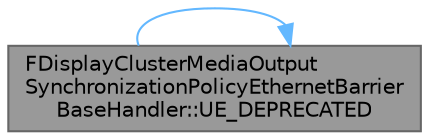 digraph "FDisplayClusterMediaOutputSynchronizationPolicyEthernetBarrierBaseHandler::UE_DEPRECATED"
{
 // INTERACTIVE_SVG=YES
 // LATEX_PDF_SIZE
  bgcolor="transparent";
  edge [fontname=Helvetica,fontsize=10,labelfontname=Helvetica,labelfontsize=10];
  node [fontname=Helvetica,fontsize=10,shape=box,height=0.2,width=0.4];
  rankdir="RL";
  Node1 [id="Node000001",label="FDisplayClusterMediaOutput\lSynchronizationPolicyEthernetBarrier\lBaseHandler::UE_DEPRECATED",height=0.2,width=0.4,color="gray40", fillcolor="grey60", style="filled", fontcolor="black",tooltip="Returns barrier client created for this sync policy."];
  Node1 -> Node1 [id="edge1_Node000001_Node000001",dir="back",color="steelblue1",style="solid",tooltip=" "];
}
